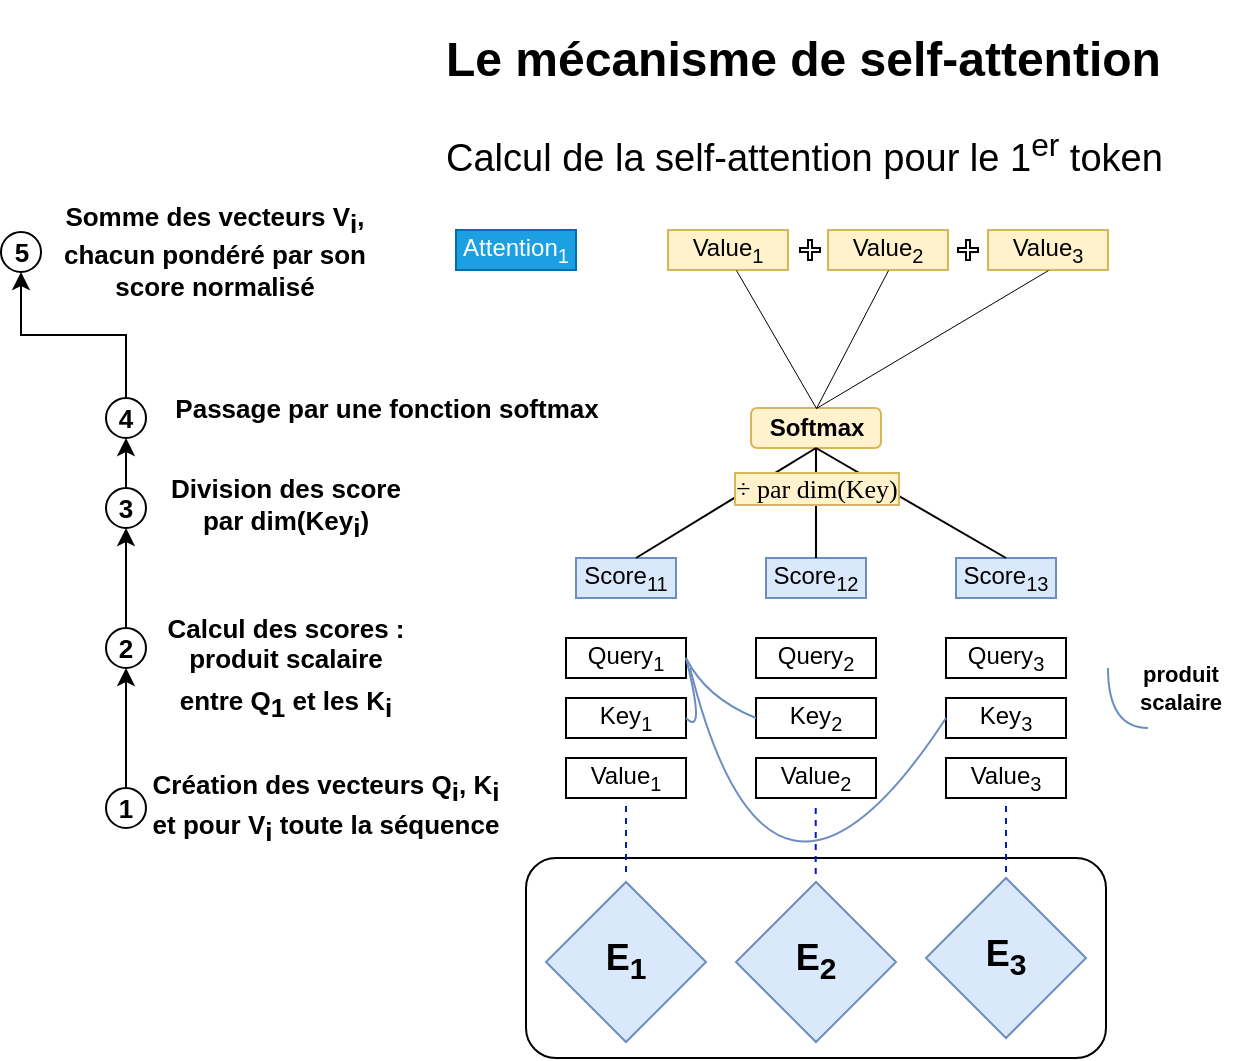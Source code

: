 <mxfile version="22.0.4" type="github">
  <diagram name="Page-1" id="s_K_Jd9jlDhBgt5PAwLs">
    <mxGraphModel dx="1610" dy="1669" grid="1" gridSize="10" guides="1" tooltips="1" connect="1" arrows="1" fold="1" page="1" pageScale="1" pageWidth="827" pageHeight="1169" math="0" shadow="0">
      <root>
        <mxCell id="0" />
        <mxCell id="1" parent="0" />
        <mxCell id="0n1geKt-CH7ygtrhN82R-22" value="" style="rounded=1;whiteSpace=wrap;html=1;fillColor=none;strokeWidth=1;" parent="1" vertex="1">
          <mxGeometry x="-130" y="280" width="290" height="100" as="geometry" />
        </mxCell>
        <mxCell id="0n1geKt-CH7ygtrhN82R-7" value="&lt;b&gt;&lt;font style=&quot;font-size: 18px;&quot;&gt;E&lt;sub&gt;3&lt;/sub&gt;&lt;/font&gt;&lt;/b&gt;" style="rhombus;whiteSpace=wrap;html=1;flipH=1;flipV=0;fillColor=#dae8fc;strokeColor=#6c8ebf;" parent="1" vertex="1">
          <mxGeometry x="70" y="290" width="80" height="80" as="geometry" />
        </mxCell>
        <mxCell id="0n1geKt-CH7ygtrhN82R-8" value="&lt;b&gt;&lt;font style=&quot;font-size: 18px;&quot;&gt;E&lt;sub&gt;1&lt;/sub&gt;&lt;/font&gt;&lt;/b&gt;" style="rhombus;whiteSpace=wrap;html=1;flipH=1;flipV=0;fillColor=#dae8fc;strokeColor=#6c8ebf;" parent="1" vertex="1">
          <mxGeometry x="-120" y="292" width="80" height="80" as="geometry" />
        </mxCell>
        <mxCell id="0n1geKt-CH7ygtrhN82R-9" value="&lt;b&gt;&lt;font style=&quot;font-size: 18px;&quot;&gt;E&lt;sub&gt;2&lt;/sub&gt;&lt;/font&gt;&lt;/b&gt;" style="rhombus;whiteSpace=wrap;html=1;flipH=1;flipV=0;fillColor=#dae8fc;strokeColor=#6c8ebf;" parent="1" vertex="1">
          <mxGeometry x="-25" y="292" width="80" height="80" as="geometry" />
        </mxCell>
        <mxCell id="DUlObbKQB28TVA2kBkXY-1" value="Value&lt;sub&gt;1&lt;/sub&gt;" style="rounded=0;whiteSpace=wrap;html=1;" parent="1" vertex="1">
          <mxGeometry x="-110" y="230" width="60" height="20" as="geometry" />
        </mxCell>
        <mxCell id="DUlObbKQB28TVA2kBkXY-4" value="Query&lt;sub&gt;1&lt;/sub&gt;" style="rounded=0;whiteSpace=wrap;html=1;" parent="1" vertex="1">
          <mxGeometry x="-110" y="170" width="60" height="20" as="geometry" />
        </mxCell>
        <mxCell id="DUlObbKQB28TVA2kBkXY-5" value="Key&lt;sub&gt;1&lt;/sub&gt;" style="rounded=0;whiteSpace=wrap;html=1;" parent="1" vertex="1">
          <mxGeometry x="-110" y="200" width="60" height="20" as="geometry" />
        </mxCell>
        <mxCell id="DUlObbKQB28TVA2kBkXY-30" value="Value&lt;sub&gt;3&lt;/sub&gt;" style="rounded=0;whiteSpace=wrap;html=1;" parent="1" vertex="1">
          <mxGeometry x="80" y="230" width="60" height="20" as="geometry" />
        </mxCell>
        <mxCell id="DUlObbKQB28TVA2kBkXY-31" value="Query&lt;sub&gt;3&lt;/sub&gt;" style="rounded=0;whiteSpace=wrap;html=1;" parent="1" vertex="1">
          <mxGeometry x="80" y="170" width="60" height="20" as="geometry" />
        </mxCell>
        <mxCell id="DUlObbKQB28TVA2kBkXY-32" value="Key&lt;sub&gt;3&lt;/sub&gt;" style="rounded=0;whiteSpace=wrap;html=1;" parent="1" vertex="1">
          <mxGeometry x="80" y="200" width="60" height="20" as="geometry" />
        </mxCell>
        <mxCell id="DUlObbKQB28TVA2kBkXY-33" value="Value&lt;sub&gt;2&lt;/sub&gt;" style="rounded=0;whiteSpace=wrap;html=1;" parent="1" vertex="1">
          <mxGeometry x="-15" y="230" width="60" height="20" as="geometry" />
        </mxCell>
        <mxCell id="DUlObbKQB28TVA2kBkXY-34" value="Query&lt;sub&gt;2&lt;/sub&gt;" style="rounded=0;whiteSpace=wrap;html=1;" parent="1" vertex="1">
          <mxGeometry x="-15" y="170" width="60" height="20" as="geometry" />
        </mxCell>
        <mxCell id="DUlObbKQB28TVA2kBkXY-35" value="Key&lt;sub&gt;2&lt;/sub&gt;" style="rounded=0;whiteSpace=wrap;html=1;" parent="1" vertex="1">
          <mxGeometry x="-15" y="200" width="60" height="20" as="geometry" />
        </mxCell>
        <mxCell id="DUlObbKQB28TVA2kBkXY-40" value="" style="endArrow=none;html=1;strokeColor=#6c8ebf;entryX=0;entryY=0.5;entryDx=0;entryDy=0;fillColor=#dae8fc;curved=1;" parent="1" target="DUlObbKQB28TVA2kBkXY-35" edge="1">
          <mxGeometry width="50" height="50" relative="1" as="geometry">
            <mxPoint x="-50" y="180" as="sourcePoint" />
            <mxPoint x="-20" y="210" as="targetPoint" />
            <Array as="points">
              <mxPoint x="-40" y="200" />
            </Array>
          </mxGeometry>
        </mxCell>
        <mxCell id="lgSE_r9nSHHeKoaKGLHU-2" value="" style="endArrow=none;html=1;curved=1;fillColor=#dae8fc;strokeColor=#6c8ebf;" parent="1" edge="1">
          <mxGeometry width="50" height="50" relative="1" as="geometry">
            <mxPoint x="-48" y="185" as="sourcePoint" />
            <mxPoint x="80" y="210" as="targetPoint" />
            <Array as="points">
              <mxPoint x="-8" y="345" />
            </Array>
          </mxGeometry>
        </mxCell>
        <mxCell id="lgSE_r9nSHHeKoaKGLHU-3" value="" style="endArrow=none;html=1;strokeColor=#6c8ebf;entryX=1;entryY=0.5;entryDx=0;entryDy=0;fillColor=#dae8fc;curved=1;" parent="1" target="DUlObbKQB28TVA2kBkXY-5" edge="1">
          <mxGeometry width="50" height="50" relative="1" as="geometry">
            <mxPoint x="-50" y="180" as="sourcePoint" />
            <mxPoint x="-5" y="220" as="targetPoint" />
            <Array as="points">
              <mxPoint x="-40" y="220" />
            </Array>
          </mxGeometry>
        </mxCell>
        <mxCell id="lgSE_r9nSHHeKoaKGLHU-5" value="Score&lt;sub&gt;11&lt;/sub&gt;" style="rounded=0;whiteSpace=wrap;html=1;fillColor=#dae8fc;strokeColor=#6c8ebf;" parent="1" vertex="1">
          <mxGeometry x="-105" y="130" width="50" height="20" as="geometry" />
        </mxCell>
        <mxCell id="lgSE_r9nSHHeKoaKGLHU-11" style="edgeStyle=orthogonalEdgeStyle;rounded=0;orthogonalLoop=1;jettySize=auto;html=1;entryX=0.5;entryY=1;entryDx=0;entryDy=0;fontSize=13;fontStyle=1" parent="1" source="lgSE_r9nSHHeKoaKGLHU-8" target="lgSE_r9nSHHeKoaKGLHU-12" edge="1">
          <mxGeometry relative="1" as="geometry">
            <mxPoint x="-330" y="255" as="targetPoint" />
          </mxGeometry>
        </mxCell>
        <mxCell id="lgSE_r9nSHHeKoaKGLHU-8" value="1" style="ellipse;whiteSpace=wrap;html=1;aspect=fixed;fillColor=default;fontSize=13;fontStyle=1" parent="1" vertex="1">
          <mxGeometry x="-340" y="245" width="20" height="20" as="geometry" />
        </mxCell>
        <mxCell id="lgSE_r9nSHHeKoaKGLHU-12" value="2" style="ellipse;whiteSpace=wrap;html=1;aspect=fixed;fillColor=default;fontSize=13;fontStyle=1" parent="1" vertex="1">
          <mxGeometry x="-340" y="165" width="20" height="20" as="geometry" />
        </mxCell>
        <mxCell id="lgSE_r9nSHHeKoaKGLHU-20" value="&lt;span style=&quot;font-size: 13px;&quot;&gt;Création des vecteurs Q&lt;sub style=&quot;font-size: 13px;&quot;&gt;i&lt;/sub&gt;, K&lt;sub style=&quot;font-size: 13px;&quot;&gt;i&lt;/sub&gt; et pour V&lt;sub style=&quot;font-size: 13px;&quot;&gt;i &lt;/sub&gt;toute la séquence&lt;/span&gt;" style="text;html=1;strokeColor=none;fillColor=none;align=center;verticalAlign=middle;whiteSpace=wrap;rounded=0;fontSize=13;fontStyle=1" parent="1" vertex="1">
          <mxGeometry x="-320" y="240" width="180" height="30" as="geometry" />
        </mxCell>
        <mxCell id="lgSE_r9nSHHeKoaKGLHU-22" value="&lt;font style=&quot;font-size: 13px;&quot;&gt;Calcul des scores : produit scalaire entre Q&lt;sub style=&quot;font-size: 13px;&quot;&gt;1&lt;/sub&gt;&lt;sup style=&quot;font-size: 13px;&quot;&gt; &lt;/sup&gt;et les K&lt;sub style=&quot;font-size: 13px;&quot;&gt;i&lt;br style=&quot;font-size: 13px;&quot;&gt;&lt;/sub&gt;&lt;/font&gt;" style="text;html=1;strokeColor=none;fillColor=none;align=center;verticalAlign=middle;whiteSpace=wrap;rounded=0;fontSize=13;fontStyle=1" parent="1" vertex="1">
          <mxGeometry x="-315" y="170" width="130" height="30" as="geometry" />
        </mxCell>
        <mxCell id="lgSE_r9nSHHeKoaKGLHU-31" value="" style="endArrow=none;html=1;rounded=0;fillColor=#dae8fc;strokeColor=#6c8ebf;" parent="1" edge="1">
          <mxGeometry width="50" height="50" relative="1" as="geometry">
            <mxPoint x="220" y="190" as="sourcePoint" />
            <mxPoint x="220" y="190" as="targetPoint" />
          </mxGeometry>
        </mxCell>
        <mxCell id="lgSE_r9nSHHeKoaKGLHU-41" value="&lt;font style=&quot;font-size: 13px;&quot;&gt;Passage par une fonction softmax&lt;/font&gt;" style="text;html=1;align=center;verticalAlign=middle;resizable=0;points=[];autosize=1;strokeColor=none;fillColor=none;fontSize=13;fontStyle=1" parent="1" vertex="1">
          <mxGeometry x="-320" y="40" width="240" height="30" as="geometry" />
        </mxCell>
        <mxCell id="lgSE_r9nSHHeKoaKGLHU-44" value="3" style="ellipse;whiteSpace=wrap;html=1;aspect=fixed;fillColor=default;fontSize=13;fontStyle=1" parent="1" vertex="1">
          <mxGeometry x="-340" y="95" width="20" height="20" as="geometry" />
        </mxCell>
        <mxCell id="lgSE_r9nSHHeKoaKGLHU-46" style="edgeStyle=orthogonalEdgeStyle;rounded=0;orthogonalLoop=1;jettySize=auto;html=1;exitX=0.5;exitY=0;exitDx=0;exitDy=0;entryX=0.5;entryY=1;entryDx=0;entryDy=0;fontSize=13;fontStyle=1" parent="1" source="lgSE_r9nSHHeKoaKGLHU-12" target="lgSE_r9nSHHeKoaKGLHU-44" edge="1">
          <mxGeometry relative="1" as="geometry">
            <mxPoint x="-330" y="115" as="targetPoint" />
          </mxGeometry>
        </mxCell>
        <mxCell id="6ZO2udJJN-d9VZEAZGv4-34" style="edgeStyle=orthogonalEdgeStyle;rounded=0;orthogonalLoop=1;jettySize=auto;html=1;exitX=0.5;exitY=0;exitDx=0;exitDy=0;entryX=0.5;entryY=1;entryDx=0;entryDy=0;fontSize=13;fontStyle=1" edge="1" parent="1" source="lgSE_r9nSHHeKoaKGLHU-47" target="6ZO2udJJN-d9VZEAZGv4-31">
          <mxGeometry relative="1" as="geometry" />
        </mxCell>
        <mxCell id="lgSE_r9nSHHeKoaKGLHU-47" value="4" style="ellipse;whiteSpace=wrap;html=1;aspect=fixed;fillColor=default;fontSize=13;fontStyle=1" parent="1" vertex="1">
          <mxGeometry x="-340" y="50" width="20" height="20" as="geometry" />
        </mxCell>
        <mxCell id="lgSE_r9nSHHeKoaKGLHU-52" value="&lt;b&gt;Softmax&lt;/b&gt;" style="rounded=1;whiteSpace=wrap;html=1;fillColor=#fff2cc;strokeColor=#d6b656;" parent="1" vertex="1">
          <mxGeometry x="-17.5" y="55" width="65" height="20" as="geometry" />
        </mxCell>
        <mxCell id="6M9040P56WHBxPbG71uC-1" value="Score&lt;sub&gt;12&lt;/sub&gt;" style="rounded=0;whiteSpace=wrap;html=1;fillColor=#dae8fc;strokeColor=#6c8ebf;" parent="1" vertex="1">
          <mxGeometry x="-10" y="130" width="50" height="20" as="geometry" />
        </mxCell>
        <mxCell id="6M9040P56WHBxPbG71uC-2" value="Score&lt;sub&gt;13&lt;/sub&gt;" style="rounded=0;whiteSpace=wrap;html=1;fillColor=#dae8fc;strokeColor=#6c8ebf;" parent="1" vertex="1">
          <mxGeometry x="85" y="130" width="50" height="20" as="geometry" />
        </mxCell>
        <mxCell id="6M9040P56WHBxPbG71uC-10" value="Value&lt;sub&gt;1&lt;/sub&gt;" style="rounded=0;whiteSpace=wrap;html=1;fillColor=#fff2cc;strokeColor=#d6b656;" parent="1" vertex="1">
          <mxGeometry x="-59" y="-34" width="60" height="20" as="geometry" />
        </mxCell>
        <mxCell id="6M9040P56WHBxPbG71uC-11" value="Value&lt;sub&gt;3&lt;/sub&gt;" style="rounded=0;whiteSpace=wrap;html=1;fillColor=#fff2cc;strokeColor=#d6b656;" parent="1" vertex="1">
          <mxGeometry x="101" y="-34" width="60" height="20" as="geometry" />
        </mxCell>
        <mxCell id="6M9040P56WHBxPbG71uC-12" value="Value&lt;sub&gt;2&lt;/sub&gt;" style="rounded=0;whiteSpace=wrap;html=1;fillColor=#fff2cc;strokeColor=#d6b656;" parent="1" vertex="1">
          <mxGeometry x="21" y="-34" width="60" height="20" as="geometry" />
        </mxCell>
        <mxCell id="6M9040P56WHBxPbG71uC-13" value="Attention&lt;sub&gt;1&lt;/sub&gt;" style="rounded=0;whiteSpace=wrap;html=1;fillColor=#1ba1e2;strokeColor=#006EAF;fontColor=#ffffff;" parent="1" vertex="1">
          <mxGeometry x="-165" y="-34" width="60" height="20" as="geometry" />
        </mxCell>
        <mxCell id="6ZO2udJJN-d9VZEAZGv4-1" value="" style="endArrow=none;dashed=1;html=1;rounded=0;fillColor=#0050ef;strokeColor=#001DBC;" edge="1" parent="1">
          <mxGeometry width="50" height="50" relative="1" as="geometry">
            <mxPoint x="-80" y="287" as="sourcePoint" />
            <mxPoint x="-80" y="252" as="targetPoint" />
          </mxGeometry>
        </mxCell>
        <mxCell id="6ZO2udJJN-d9VZEAZGv4-2" value="" style="endArrow=none;dashed=1;html=1;rounded=0;fillColor=#0050ef;strokeColor=#001DBC;" edge="1" parent="1">
          <mxGeometry width="50" height="50" relative="1" as="geometry">
            <mxPoint x="14.86" y="288" as="sourcePoint" />
            <mxPoint x="14.86" y="253" as="targetPoint" />
          </mxGeometry>
        </mxCell>
        <mxCell id="6ZO2udJJN-d9VZEAZGv4-3" value="" style="endArrow=none;dashed=1;html=1;rounded=0;fillColor=#0050ef;strokeColor=#001DBC;" edge="1" parent="1">
          <mxGeometry width="50" height="50" relative="1" as="geometry">
            <mxPoint x="110" y="287" as="sourcePoint" />
            <mxPoint x="110" y="252" as="targetPoint" />
          </mxGeometry>
        </mxCell>
        <mxCell id="6ZO2udJJN-d9VZEAZGv4-11" value="" style="endArrow=none;html=1;rounded=0;entryX=0.5;entryY=1;entryDx=0;entryDy=0;" edge="1" parent="1" target="lgSE_r9nSHHeKoaKGLHU-52">
          <mxGeometry width="50" height="50" relative="1" as="geometry">
            <mxPoint x="-75" y="130" as="sourcePoint" />
            <mxPoint x="-25" y="80" as="targetPoint" />
          </mxGeometry>
        </mxCell>
        <mxCell id="6ZO2udJJN-d9VZEAZGv4-12" value="" style="endArrow=none;html=1;rounded=0;entryX=0.5;entryY=1;entryDx=0;entryDy=0;" edge="1" parent="1" target="lgSE_r9nSHHeKoaKGLHU-52">
          <mxGeometry width="50" height="50" relative="1" as="geometry">
            <mxPoint x="110" y="130" as="sourcePoint" />
            <mxPoint x="168" y="85" as="targetPoint" />
          </mxGeometry>
        </mxCell>
        <mxCell id="6ZO2udJJN-d9VZEAZGv4-13" value="" style="endArrow=none;html=1;rounded=0;entryX=0.5;entryY=1;entryDx=0;entryDy=0;exitX=0.5;exitY=0;exitDx=0;exitDy=0;" edge="1" parent="1" source="6M9040P56WHBxPbG71uC-1" target="lgSE_r9nSHHeKoaKGLHU-52">
          <mxGeometry width="50" height="50" relative="1" as="geometry">
            <mxPoint x="-65" y="140" as="sourcePoint" />
            <mxPoint x="25" y="105" as="targetPoint" />
          </mxGeometry>
        </mxCell>
        <mxCell id="6ZO2udJJN-d9VZEAZGv4-14" value="&lt;font style=&quot;font-size: 13px; background-color: rgb(255, 242, 204);&quot; face=&quot;Garamond&quot;&gt;÷ par dim(Key)&lt;/font&gt;" style="edgeLabel;html=1;align=center;verticalAlign=middle;resizable=0;points=[];labelBorderColor=#D6B656;" vertex="1" connectable="0" parent="6ZO2udJJN-d9VZEAZGv4-13">
          <mxGeometry x="-0.496" y="-1" relative="1" as="geometry">
            <mxPoint x="-1" y="-21" as="offset" />
          </mxGeometry>
        </mxCell>
        <mxCell id="6ZO2udJJN-d9VZEAZGv4-17" style="edgeStyle=orthogonalEdgeStyle;rounded=0;orthogonalLoop=1;jettySize=auto;html=1;exitX=0.5;exitY=0;exitDx=0;exitDy=0;fontSize=13;fontStyle=1" edge="1" parent="1" source="lgSE_r9nSHHeKoaKGLHU-44">
          <mxGeometry relative="1" as="geometry">
            <mxPoint x="-330" y="70" as="targetPoint" />
            <mxPoint x="-330.38" y="105" as="sourcePoint" />
          </mxGeometry>
        </mxCell>
        <mxCell id="6ZO2udJJN-d9VZEAZGv4-22" value="" style="endArrow=none;html=1;rounded=0;exitX=0.5;exitY=0;exitDx=0;exitDy=0;strokeWidth=0.5;" edge="1" parent="1" source="lgSE_r9nSHHeKoaKGLHU-52">
          <mxGeometry width="50" height="50" relative="1" as="geometry">
            <mxPoint x="10" y="50" as="sourcePoint" />
            <mxPoint x="-25" y="-14" as="targetPoint" />
          </mxGeometry>
        </mxCell>
        <mxCell id="6ZO2udJJN-d9VZEAZGv4-23" value="" style="endArrow=none;html=1;rounded=0;exitX=0.5;exitY=0;exitDx=0;exitDy=0;entryX=0.5;entryY=1;entryDx=0;entryDy=0;strokeWidth=0.5;" edge="1" parent="1" source="lgSE_r9nSHHeKoaKGLHU-52" target="6M9040P56WHBxPbG71uC-12">
          <mxGeometry width="50" height="50" relative="1" as="geometry">
            <mxPoint x="25" y="65" as="sourcePoint" />
            <mxPoint x="-15" y="-4" as="targetPoint" />
          </mxGeometry>
        </mxCell>
        <mxCell id="6ZO2udJJN-d9VZEAZGv4-24" value="" style="endArrow=none;html=1;rounded=0;exitX=0.5;exitY=0;exitDx=0;exitDy=0;entryX=0.5;entryY=1;entryDx=0;entryDy=0;strokeWidth=0.5;" edge="1" parent="1" source="lgSE_r9nSHHeKoaKGLHU-52" target="6M9040P56WHBxPbG71uC-11">
          <mxGeometry width="50" height="50" relative="1" as="geometry">
            <mxPoint x="80" y="69" as="sourcePoint" />
            <mxPoint x="116" as="targetPoint" />
          </mxGeometry>
        </mxCell>
        <mxCell id="6ZO2udJJN-d9VZEAZGv4-26" value="" style="shape=cross;whiteSpace=wrap;html=1;" vertex="1" parent="1">
          <mxGeometry x="7" y="-29" width="10" height="10" as="geometry" />
        </mxCell>
        <mxCell id="6ZO2udJJN-d9VZEAZGv4-30" value="" style="shape=cross;whiteSpace=wrap;html=1;" vertex="1" parent="1">
          <mxGeometry x="86" y="-29" width="10" height="10" as="geometry" />
        </mxCell>
        <mxCell id="6ZO2udJJN-d9VZEAZGv4-31" value="&lt;div style=&quot;font-size: 13px;&quot;&gt;5&lt;/div&gt;" style="ellipse;whiteSpace=wrap;html=1;aspect=fixed;fillColor=default;fontSize=13;fontStyle=1" vertex="1" parent="1">
          <mxGeometry x="-392.5" y="-33" width="20" height="20" as="geometry" />
        </mxCell>
        <mxCell id="6ZO2udJJN-d9VZEAZGv4-35" value="&lt;div style=&quot;font-size: 13px;&quot;&gt;&lt;font style=&quot;font-size: 13px;&quot;&gt;Somme des vecteurs V&lt;sub style=&quot;font-size: 13px;&quot;&gt;i&lt;/sub&gt;, chacun pondéré par son score normalisé&lt;br style=&quot;font-size: 13px;&quot;&gt;&lt;/font&gt;&lt;/div&gt;&lt;div style=&quot;font-size: 13px;&quot;&gt;&lt;font style=&quot;font-size: 13px;&quot;&gt;&lt;sub style=&quot;font-size: 13px;&quot;&gt;&lt;br style=&quot;font-size: 13px;&quot;&gt;&lt;/sub&gt;&lt;/font&gt;&lt;/div&gt; " style="text;html=1;strokeColor=none;fillColor=none;align=center;verticalAlign=middle;whiteSpace=wrap;rounded=0;fontSize=13;fontStyle=1" vertex="1" parent="1">
          <mxGeometry x="-372.5" y="-29" width="172.5" height="30" as="geometry" />
        </mxCell>
        <mxCell id="6ZO2udJJN-d9VZEAZGv4-37" value="" style="shape=image;html=1;verticalAlign=top;verticalLabelPosition=bottom;labelBackgroundColor=#ffffff;imageAspect=0;aspect=fixed;image=https://cdn2.iconfinder.com/data/icons/css-vol-2/24/math-equal-128.png" vertex="1" parent="1">
          <mxGeometry x="-89" y="-33" width="18" height="18" as="geometry" />
        </mxCell>
        <mxCell id="6ZO2udJJN-d9VZEAZGv4-38" value="" style="endArrow=none;html=1;strokeColor=#6c8ebf;fillColor=#dae8fc;curved=1;" edge="1" parent="1">
          <mxGeometry width="50" height="50" relative="1" as="geometry">
            <mxPoint x="161" y="185" as="sourcePoint" />
            <mxPoint x="181" y="215" as="targetPoint" />
            <Array as="points">
              <mxPoint x="161" y="215" />
            </Array>
          </mxGeometry>
        </mxCell>
        <mxCell id="6ZO2udJJN-d9VZEAZGv4-40" value="&lt;h1&gt;Le mécanisme de self-attention &lt;br&gt;&lt;/h1&gt;&lt;p align=&quot;center&quot; style=&quot;font-size: 19px;&quot;&gt;Calcul de la self-attention pour le 1&lt;sup&gt;er&lt;/sup&gt; token&lt;br&gt;&lt;/p&gt;" style="text;html=1;strokeColor=none;fillColor=none;spacing=5;spacingTop=-20;whiteSpace=wrap;overflow=hidden;rounded=0;" vertex="1" parent="1">
          <mxGeometry x="-175" y="-139" width="380" height="120" as="geometry" />
        </mxCell>
        <mxCell id="6ZO2udJJN-d9VZEAZGv4-42" value="&lt;b&gt;&lt;font style=&quot;font-size: 13px;&quot;&gt;Division des score par dim(Key&lt;sub style=&quot;font-size: 13px;&quot;&gt;i&lt;/sub&gt;)&lt;/font&gt;&lt;/b&gt;" style="text;html=1;strokeColor=none;fillColor=none;align=center;verticalAlign=middle;whiteSpace=wrap;rounded=0;" vertex="1" parent="1">
          <mxGeometry x="-310" y="90" width="120" height="30" as="geometry" />
        </mxCell>
        <mxCell id="6ZO2udJJN-d9VZEAZGv4-44" value="&lt;div style=&quot;font-size: 11px;&quot; align=&quot;center&quot;&gt;&lt;font size=&quot;1&quot;&gt;&lt;b&gt;&lt;font style=&quot;font-size: 11px;&quot;&gt;produit scalaire&lt;/font&gt;&lt;/b&gt;&lt;/font&gt;&lt;/div&gt;" style="text;html=1;strokeColor=none;fillColor=none;align=center;verticalAlign=middle;whiteSpace=wrap;rounded=0;" vertex="1" parent="1">
          <mxGeometry x="170" y="180" width="55" height="30" as="geometry" />
        </mxCell>
      </root>
    </mxGraphModel>
  </diagram>
</mxfile>
